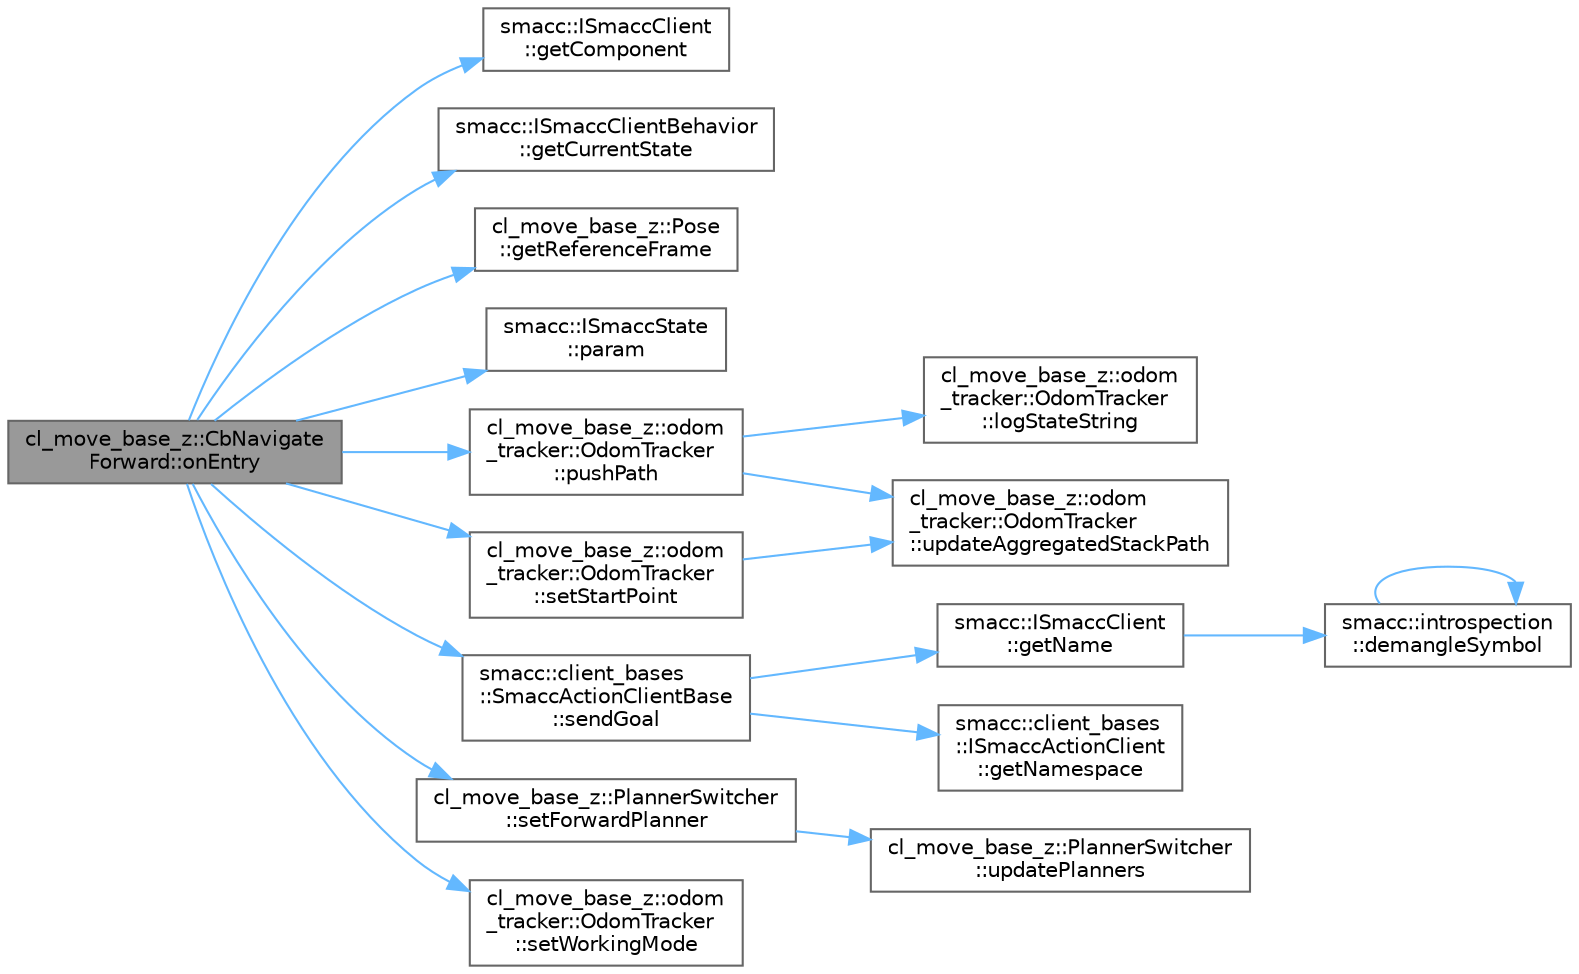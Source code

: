 digraph "cl_move_base_z::CbNavigateForward::onEntry"
{
 // LATEX_PDF_SIZE
  bgcolor="transparent";
  edge [fontname=Helvetica,fontsize=10,labelfontname=Helvetica,labelfontsize=10];
  node [fontname=Helvetica,fontsize=10,shape=box,height=0.2,width=0.4];
  rankdir="LR";
  Node1 [label="cl_move_base_z::CbNavigate\lForward::onEntry",height=0.2,width=0.4,color="gray40", fillcolor="grey60", style="filled", fontcolor="black",tooltip=" "];
  Node1 -> Node2 [color="steelblue1",style="solid"];
  Node2 [label="smacc::ISmaccClient\l::getComponent",height=0.2,width=0.4,color="grey40", fillcolor="white", style="filled",URL="$classsmacc_1_1ISmaccClient.html#adef78db601749ca63c19e74a27cb88cc",tooltip=" "];
  Node1 -> Node3 [color="steelblue1",style="solid"];
  Node3 [label="smacc::ISmaccClientBehavior\l::getCurrentState",height=0.2,width=0.4,color="grey40", fillcolor="white", style="filled",URL="$classsmacc_1_1ISmaccClientBehavior.html#a34fde34e48fa13db622ee60d8374d0b8",tooltip=" "];
  Node1 -> Node4 [color="steelblue1",style="solid"];
  Node4 [label="cl_move_base_z::Pose\l::getReferenceFrame",height=0.2,width=0.4,color="grey40", fillcolor="white", style="filled",URL="$classcl__move__base__z_1_1Pose.html#aec469af8ca846ae14e108d74fef93b4f",tooltip=" "];
  Node1 -> Node5 [color="steelblue1",style="solid"];
  Node5 [label="smacc::ISmaccState\l::param",height=0.2,width=0.4,color="grey40", fillcolor="white", style="filled",URL="$classsmacc_1_1ISmaccState.html#a4f2ff8e3eda8aa9bbb60c8ff17d0def1",tooltip=" "];
  Node1 -> Node6 [color="steelblue1",style="solid"];
  Node6 [label="cl_move_base_z::odom\l_tracker::OdomTracker\l::pushPath",height=0.2,width=0.4,color="grey40", fillcolor="white", style="filled",URL="$classcl__move__base__z_1_1odom__tracker_1_1OdomTracker.html#ab92735db58cfdf8d0055e3f01be124d3",tooltip=" "];
  Node6 -> Node7 [color="steelblue1",style="solid"];
  Node7 [label="cl_move_base_z::odom\l_tracker::OdomTracker\l::logStateString",height=0.2,width=0.4,color="grey40", fillcolor="white", style="filled",URL="$classcl__move__base__z_1_1odom__tracker_1_1OdomTracker.html#a6d0b450474d9d555205ff4281965164e",tooltip=" "];
  Node6 -> Node8 [color="steelblue1",style="solid"];
  Node8 [label="cl_move_base_z::odom\l_tracker::OdomTracker\l::updateAggregatedStackPath",height=0.2,width=0.4,color="grey40", fillcolor="white", style="filled",URL="$classcl__move__base__z_1_1odom__tracker_1_1OdomTracker.html#a7922f1e1e688a2ed62d32d9914985a9f",tooltip=" "];
  Node1 -> Node9 [color="steelblue1",style="solid"];
  Node9 [label="smacc::client_bases\l::SmaccActionClientBase\l::sendGoal",height=0.2,width=0.4,color="grey40", fillcolor="white", style="filled",URL="$classsmacc_1_1client__bases_1_1SmaccActionClientBase.html#a9c47a5094ac8afb01680307fe5eca922",tooltip=" "];
  Node9 -> Node10 [color="steelblue1",style="solid"];
  Node10 [label="smacc::ISmaccClient\l::getName",height=0.2,width=0.4,color="grey40", fillcolor="white", style="filled",URL="$classsmacc_1_1ISmaccClient.html#a8c3ce19f182e71909c5dc6263d25be69",tooltip=" "];
  Node10 -> Node11 [color="steelblue1",style="solid"];
  Node11 [label="smacc::introspection\l::demangleSymbol",height=0.2,width=0.4,color="grey40", fillcolor="white", style="filled",URL="$namespacesmacc_1_1introspection.html#aa9158a0ff0cfe83a59877e6af7d7f873",tooltip=" "];
  Node11 -> Node11 [color="steelblue1",style="solid"];
  Node9 -> Node12 [color="steelblue1",style="solid"];
  Node12 [label="smacc::client_bases\l::ISmaccActionClient\l::getNamespace",height=0.2,width=0.4,color="grey40", fillcolor="white", style="filled",URL="$classsmacc_1_1client__bases_1_1ISmaccActionClient.html#af7e68149691fe6c9284f6f80c19932d8",tooltip=" "];
  Node1 -> Node13 [color="steelblue1",style="solid"];
  Node13 [label="cl_move_base_z::PlannerSwitcher\l::setForwardPlanner",height=0.2,width=0.4,color="grey40", fillcolor="white", style="filled",URL="$classcl__move__base__z_1_1PlannerSwitcher.html#a4bec9859c90f125f9fcc2b68594caf17",tooltip=" "];
  Node13 -> Node14 [color="steelblue1",style="solid"];
  Node14 [label="cl_move_base_z::PlannerSwitcher\l::updatePlanners",height=0.2,width=0.4,color="grey40", fillcolor="white", style="filled",URL="$classcl__move__base__z_1_1PlannerSwitcher.html#a146641f63aea3185daab4c5cbb789550",tooltip=" "];
  Node1 -> Node15 [color="steelblue1",style="solid"];
  Node15 [label="cl_move_base_z::odom\l_tracker::OdomTracker\l::setStartPoint",height=0.2,width=0.4,color="grey40", fillcolor="white", style="filled",URL="$classcl__move__base__z_1_1odom__tracker_1_1OdomTracker.html#a9f4989c6353022c2ec3b0546c09bf3bc",tooltip=" "];
  Node15 -> Node8 [color="steelblue1",style="solid"];
  Node1 -> Node16 [color="steelblue1",style="solid"];
  Node16 [label="cl_move_base_z::odom\l_tracker::OdomTracker\l::setWorkingMode",height=0.2,width=0.4,color="grey40", fillcolor="white", style="filled",URL="$classcl__move__base__z_1_1odom__tracker_1_1OdomTracker.html#aeed01bdefd9a1cc709b0b3e4eed285ed",tooltip=" "];
}
